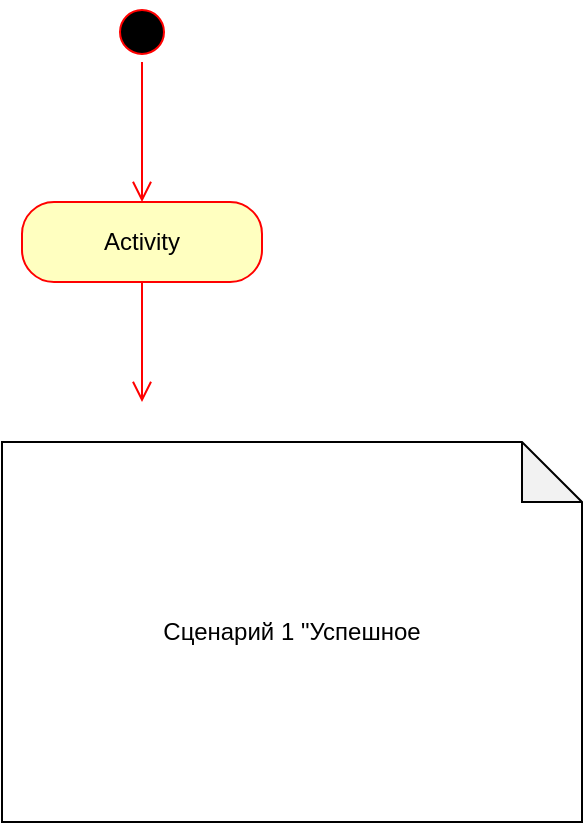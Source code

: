 <mxfile version="16.6.4" type="github">
  <diagram id="9yKypRTnIOfjDxW6X1A6" name="Page-1">
    <mxGraphModel dx="1422" dy="762" grid="1" gridSize="10" guides="1" tooltips="1" connect="1" arrows="1" fold="1" page="1" pageScale="1" pageWidth="850" pageHeight="1100" math="0" shadow="0">
      <root>
        <mxCell id="0" />
        <mxCell id="1" parent="0" />
        <mxCell id="4nutJmm4gSP-rhJOXTWd-1" value="" style="ellipse;html=1;shape=startState;fillColor=#000000;strokeColor=#ff0000;" vertex="1" parent="1">
          <mxGeometry x="285" y="50" width="30" height="30" as="geometry" />
        </mxCell>
        <mxCell id="4nutJmm4gSP-rhJOXTWd-2" value="" style="edgeStyle=orthogonalEdgeStyle;html=1;verticalAlign=bottom;endArrow=open;endSize=8;strokeColor=#ff0000;rounded=0;entryX=0.5;entryY=0;entryDx=0;entryDy=0;" edge="1" source="4nutJmm4gSP-rhJOXTWd-1" parent="1" target="4nutJmm4gSP-rhJOXTWd-3">
          <mxGeometry relative="1" as="geometry">
            <mxPoint x="285" y="130" as="targetPoint" />
          </mxGeometry>
        </mxCell>
        <mxCell id="4nutJmm4gSP-rhJOXTWd-3" value="Activity" style="rounded=1;whiteSpace=wrap;html=1;arcSize=40;fontColor=#000000;fillColor=#ffffc0;strokeColor=#ff0000;" vertex="1" parent="1">
          <mxGeometry x="240" y="150" width="120" height="40" as="geometry" />
        </mxCell>
        <mxCell id="4nutJmm4gSP-rhJOXTWd-4" value="" style="edgeStyle=orthogonalEdgeStyle;html=1;verticalAlign=bottom;endArrow=open;endSize=8;strokeColor=#ff0000;rounded=0;" edge="1" source="4nutJmm4gSP-rhJOXTWd-3" parent="1">
          <mxGeometry relative="1" as="geometry">
            <mxPoint x="300" y="250" as="targetPoint" />
          </mxGeometry>
        </mxCell>
        <mxCell id="4nutJmm4gSP-rhJOXTWd-7" value="Сценарий 1 &quot;Успешное" style="shape=note;whiteSpace=wrap;html=1;backgroundOutline=1;darkOpacity=0.05;" vertex="1" parent="1">
          <mxGeometry x="230" y="270" width="290" height="190" as="geometry" />
        </mxCell>
      </root>
    </mxGraphModel>
  </diagram>
</mxfile>
